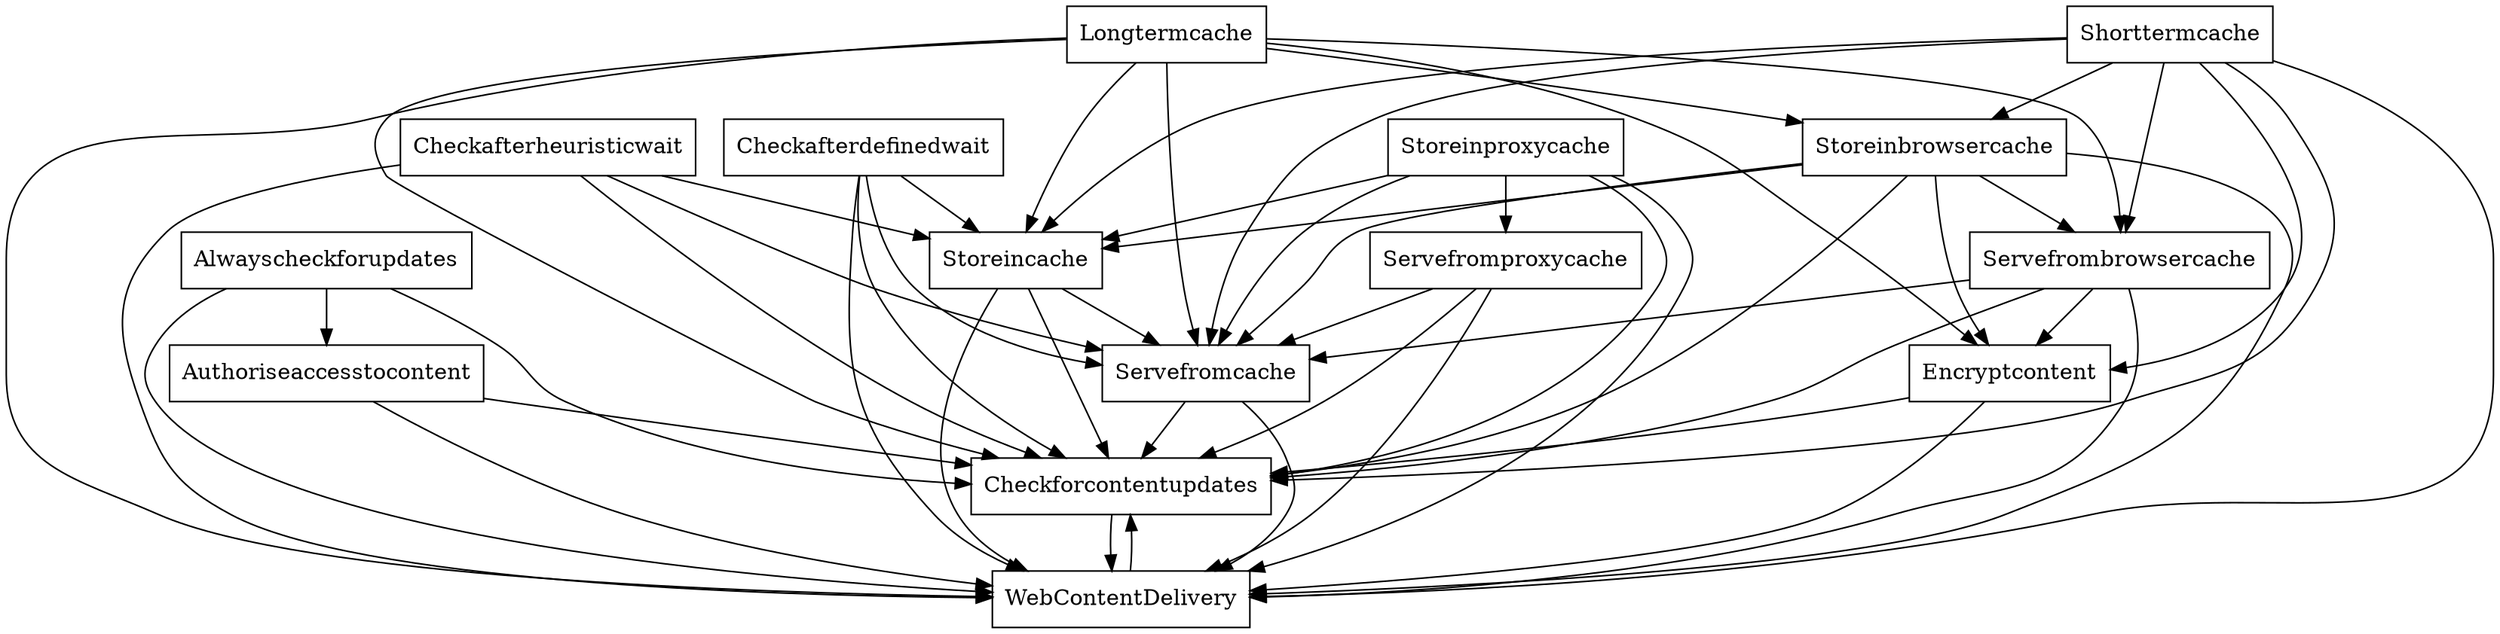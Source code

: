 digraph{
graph [rankdir=TB];
node [shape=box];
edge [arrowhead=normal];
0[label="Longtermcache",]
1[label="Encryptcontent",]
2[label="Checkafterheuristicwait",]
3[label="Checkafterdefinedwait",]
4[label="Alwayscheckforupdates",]
5[label="Checkforcontentupdates",]
6[label="Servefromcache",]
7[label="Authoriseaccesstocontent",]
8[label="WebContentDelivery",]
9[label="Storeinproxycache",]
10[label="Storeincache",]
11[label="Storeinbrowsercache",]
12[label="Shorttermcache",]
13[label="Servefrombrowsercache",]
14[label="Servefromproxycache",]
0->1[label="",]
0->5[label="",]
0->6[label="",]
0->8[label="",]
0->10[label="",]
0->11[label="",]
0->13[label="",]
1->5[label="",]
1->8[label="",]
2->5[label="",]
2->6[label="",]
2->8[label="",]
2->10[label="",]
3->5[label="",]
3->6[label="",]
3->8[label="",]
3->10[label="",]
4->5[label="",]
4->7[label="",]
4->8[label="",]
5->8[label="",]
6->5[label="",]
6->8[label="",]
7->5[label="",]
7->8[label="",]
8->5[label="",]
9->5[label="",]
9->6[label="",]
9->8[label="",]
9->10[label="",]
9->14[label="",]
10->5[label="",]
10->6[label="",]
10->8[label="",]
11->1[label="",]
11->5[label="",]
11->6[label="",]
11->8[label="",]
11->10[label="",]
11->13[label="",]
12->1[label="",]
12->5[label="",]
12->6[label="",]
12->8[label="",]
12->10[label="",]
12->11[label="",]
12->13[label="",]
13->1[label="",]
13->5[label="",]
13->6[label="",]
13->8[label="",]
14->5[label="",]
14->6[label="",]
14->8[label="",]
}
